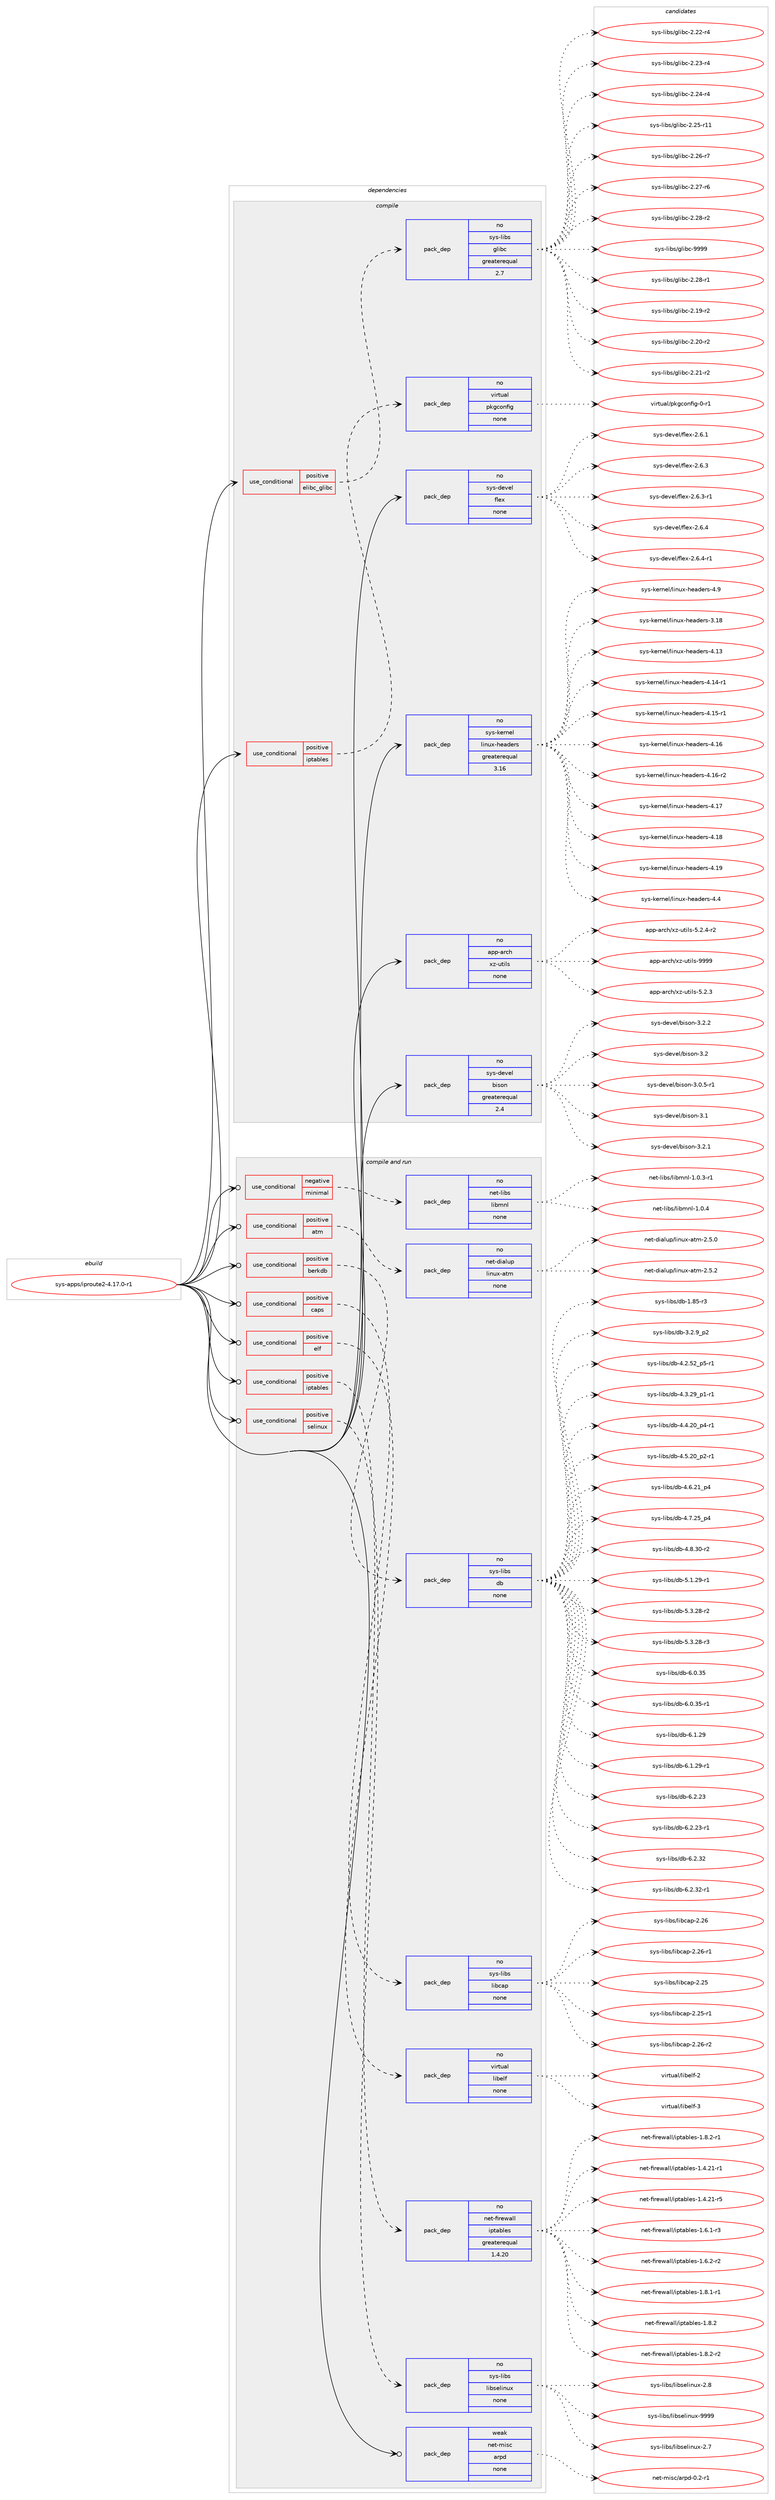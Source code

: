 digraph prolog {

# *************
# Graph options
# *************

newrank=true;
concentrate=true;
compound=true;
graph [rankdir=LR,fontname=Helvetica,fontsize=10,ranksep=1.5];#, ranksep=2.5, nodesep=0.2];
edge  [arrowhead=vee];
node  [fontname=Helvetica,fontsize=10];

# **********
# The ebuild
# **********

subgraph cluster_leftcol {
color=gray;
rank=same;
label=<<i>ebuild</i>>;
id [label="sys-apps/iproute2-4.17.0-r1", color=red, width=4, href="../sys-apps/iproute2-4.17.0-r1.svg"];
}

# ****************
# The dependencies
# ****************

subgraph cluster_midcol {
color=gray;
label=<<i>dependencies</i>>;
subgraph cluster_compile {
fillcolor="#eeeeee";
style=filled;
label=<<i>compile</i>>;
subgraph cond997 {
dependency6051 [label=<<TABLE BORDER="0" CELLBORDER="1" CELLSPACING="0" CELLPADDING="4"><TR><TD ROWSPAN="3" CELLPADDING="10">use_conditional</TD></TR><TR><TD>positive</TD></TR><TR><TD>elibc_glibc</TD></TR></TABLE>>, shape=none, color=red];
subgraph pack4911 {
dependency6052 [label=<<TABLE BORDER="0" CELLBORDER="1" CELLSPACING="0" CELLPADDING="4" WIDTH="220"><TR><TD ROWSPAN="6" CELLPADDING="30">pack_dep</TD></TR><TR><TD WIDTH="110">no</TD></TR><TR><TD>sys-libs</TD></TR><TR><TD>glibc</TD></TR><TR><TD>greaterequal</TD></TR><TR><TD>2.7</TD></TR></TABLE>>, shape=none, color=blue];
}
dependency6051:e -> dependency6052:w [weight=20,style="dashed",arrowhead="vee"];
}
id:e -> dependency6051:w [weight=20,style="solid",arrowhead="vee"];
subgraph cond998 {
dependency6053 [label=<<TABLE BORDER="0" CELLBORDER="1" CELLSPACING="0" CELLPADDING="4"><TR><TD ROWSPAN="3" CELLPADDING="10">use_conditional</TD></TR><TR><TD>positive</TD></TR><TR><TD>iptables</TD></TR></TABLE>>, shape=none, color=red];
subgraph pack4912 {
dependency6054 [label=<<TABLE BORDER="0" CELLBORDER="1" CELLSPACING="0" CELLPADDING="4" WIDTH="220"><TR><TD ROWSPAN="6" CELLPADDING="30">pack_dep</TD></TR><TR><TD WIDTH="110">no</TD></TR><TR><TD>virtual</TD></TR><TR><TD>pkgconfig</TD></TR><TR><TD>none</TD></TR><TR><TD></TD></TR></TABLE>>, shape=none, color=blue];
}
dependency6053:e -> dependency6054:w [weight=20,style="dashed",arrowhead="vee"];
}
id:e -> dependency6053:w [weight=20,style="solid",arrowhead="vee"];
subgraph pack4913 {
dependency6055 [label=<<TABLE BORDER="0" CELLBORDER="1" CELLSPACING="0" CELLPADDING="4" WIDTH="220"><TR><TD ROWSPAN="6" CELLPADDING="30">pack_dep</TD></TR><TR><TD WIDTH="110">no</TD></TR><TR><TD>app-arch</TD></TR><TR><TD>xz-utils</TD></TR><TR><TD>none</TD></TR><TR><TD></TD></TR></TABLE>>, shape=none, color=blue];
}
id:e -> dependency6055:w [weight=20,style="solid",arrowhead="vee"];
subgraph pack4914 {
dependency6056 [label=<<TABLE BORDER="0" CELLBORDER="1" CELLSPACING="0" CELLPADDING="4" WIDTH="220"><TR><TD ROWSPAN="6" CELLPADDING="30">pack_dep</TD></TR><TR><TD WIDTH="110">no</TD></TR><TR><TD>sys-devel</TD></TR><TR><TD>bison</TD></TR><TR><TD>greaterequal</TD></TR><TR><TD>2.4</TD></TR></TABLE>>, shape=none, color=blue];
}
id:e -> dependency6056:w [weight=20,style="solid",arrowhead="vee"];
subgraph pack4915 {
dependency6057 [label=<<TABLE BORDER="0" CELLBORDER="1" CELLSPACING="0" CELLPADDING="4" WIDTH="220"><TR><TD ROWSPAN="6" CELLPADDING="30">pack_dep</TD></TR><TR><TD WIDTH="110">no</TD></TR><TR><TD>sys-devel</TD></TR><TR><TD>flex</TD></TR><TR><TD>none</TD></TR><TR><TD></TD></TR></TABLE>>, shape=none, color=blue];
}
id:e -> dependency6057:w [weight=20,style="solid",arrowhead="vee"];
subgraph pack4916 {
dependency6058 [label=<<TABLE BORDER="0" CELLBORDER="1" CELLSPACING="0" CELLPADDING="4" WIDTH="220"><TR><TD ROWSPAN="6" CELLPADDING="30">pack_dep</TD></TR><TR><TD WIDTH="110">no</TD></TR><TR><TD>sys-kernel</TD></TR><TR><TD>linux-headers</TD></TR><TR><TD>greaterequal</TD></TR><TR><TD>3.16</TD></TR></TABLE>>, shape=none, color=blue];
}
id:e -> dependency6058:w [weight=20,style="solid",arrowhead="vee"];
}
subgraph cluster_compileandrun {
fillcolor="#eeeeee";
style=filled;
label=<<i>compile and run</i>>;
subgraph cond999 {
dependency6059 [label=<<TABLE BORDER="0" CELLBORDER="1" CELLSPACING="0" CELLPADDING="4"><TR><TD ROWSPAN="3" CELLPADDING="10">use_conditional</TD></TR><TR><TD>negative</TD></TR><TR><TD>minimal</TD></TR></TABLE>>, shape=none, color=red];
subgraph pack4917 {
dependency6060 [label=<<TABLE BORDER="0" CELLBORDER="1" CELLSPACING="0" CELLPADDING="4" WIDTH="220"><TR><TD ROWSPAN="6" CELLPADDING="30">pack_dep</TD></TR><TR><TD WIDTH="110">no</TD></TR><TR><TD>net-libs</TD></TR><TR><TD>libmnl</TD></TR><TR><TD>none</TD></TR><TR><TD></TD></TR></TABLE>>, shape=none, color=blue];
}
dependency6059:e -> dependency6060:w [weight=20,style="dashed",arrowhead="vee"];
}
id:e -> dependency6059:w [weight=20,style="solid",arrowhead="odotvee"];
subgraph cond1000 {
dependency6061 [label=<<TABLE BORDER="0" CELLBORDER="1" CELLSPACING="0" CELLPADDING="4"><TR><TD ROWSPAN="3" CELLPADDING="10">use_conditional</TD></TR><TR><TD>positive</TD></TR><TR><TD>atm</TD></TR></TABLE>>, shape=none, color=red];
subgraph pack4918 {
dependency6062 [label=<<TABLE BORDER="0" CELLBORDER="1" CELLSPACING="0" CELLPADDING="4" WIDTH="220"><TR><TD ROWSPAN="6" CELLPADDING="30">pack_dep</TD></TR><TR><TD WIDTH="110">no</TD></TR><TR><TD>net-dialup</TD></TR><TR><TD>linux-atm</TD></TR><TR><TD>none</TD></TR><TR><TD></TD></TR></TABLE>>, shape=none, color=blue];
}
dependency6061:e -> dependency6062:w [weight=20,style="dashed",arrowhead="vee"];
}
id:e -> dependency6061:w [weight=20,style="solid",arrowhead="odotvee"];
subgraph cond1001 {
dependency6063 [label=<<TABLE BORDER="0" CELLBORDER="1" CELLSPACING="0" CELLPADDING="4"><TR><TD ROWSPAN="3" CELLPADDING="10">use_conditional</TD></TR><TR><TD>positive</TD></TR><TR><TD>berkdb</TD></TR></TABLE>>, shape=none, color=red];
subgraph pack4919 {
dependency6064 [label=<<TABLE BORDER="0" CELLBORDER="1" CELLSPACING="0" CELLPADDING="4" WIDTH="220"><TR><TD ROWSPAN="6" CELLPADDING="30">pack_dep</TD></TR><TR><TD WIDTH="110">no</TD></TR><TR><TD>sys-libs</TD></TR><TR><TD>db</TD></TR><TR><TD>none</TD></TR><TR><TD></TD></TR></TABLE>>, shape=none, color=blue];
}
dependency6063:e -> dependency6064:w [weight=20,style="dashed",arrowhead="vee"];
}
id:e -> dependency6063:w [weight=20,style="solid",arrowhead="odotvee"];
subgraph cond1002 {
dependency6065 [label=<<TABLE BORDER="0" CELLBORDER="1" CELLSPACING="0" CELLPADDING="4"><TR><TD ROWSPAN="3" CELLPADDING="10">use_conditional</TD></TR><TR><TD>positive</TD></TR><TR><TD>caps</TD></TR></TABLE>>, shape=none, color=red];
subgraph pack4920 {
dependency6066 [label=<<TABLE BORDER="0" CELLBORDER="1" CELLSPACING="0" CELLPADDING="4" WIDTH="220"><TR><TD ROWSPAN="6" CELLPADDING="30">pack_dep</TD></TR><TR><TD WIDTH="110">no</TD></TR><TR><TD>sys-libs</TD></TR><TR><TD>libcap</TD></TR><TR><TD>none</TD></TR><TR><TD></TD></TR></TABLE>>, shape=none, color=blue];
}
dependency6065:e -> dependency6066:w [weight=20,style="dashed",arrowhead="vee"];
}
id:e -> dependency6065:w [weight=20,style="solid",arrowhead="odotvee"];
subgraph cond1003 {
dependency6067 [label=<<TABLE BORDER="0" CELLBORDER="1" CELLSPACING="0" CELLPADDING="4"><TR><TD ROWSPAN="3" CELLPADDING="10">use_conditional</TD></TR><TR><TD>positive</TD></TR><TR><TD>elf</TD></TR></TABLE>>, shape=none, color=red];
subgraph pack4921 {
dependency6068 [label=<<TABLE BORDER="0" CELLBORDER="1" CELLSPACING="0" CELLPADDING="4" WIDTH="220"><TR><TD ROWSPAN="6" CELLPADDING="30">pack_dep</TD></TR><TR><TD WIDTH="110">no</TD></TR><TR><TD>virtual</TD></TR><TR><TD>libelf</TD></TR><TR><TD>none</TD></TR><TR><TD></TD></TR></TABLE>>, shape=none, color=blue];
}
dependency6067:e -> dependency6068:w [weight=20,style="dashed",arrowhead="vee"];
}
id:e -> dependency6067:w [weight=20,style="solid",arrowhead="odotvee"];
subgraph cond1004 {
dependency6069 [label=<<TABLE BORDER="0" CELLBORDER="1" CELLSPACING="0" CELLPADDING="4"><TR><TD ROWSPAN="3" CELLPADDING="10">use_conditional</TD></TR><TR><TD>positive</TD></TR><TR><TD>iptables</TD></TR></TABLE>>, shape=none, color=red];
subgraph pack4922 {
dependency6070 [label=<<TABLE BORDER="0" CELLBORDER="1" CELLSPACING="0" CELLPADDING="4" WIDTH="220"><TR><TD ROWSPAN="6" CELLPADDING="30">pack_dep</TD></TR><TR><TD WIDTH="110">no</TD></TR><TR><TD>net-firewall</TD></TR><TR><TD>iptables</TD></TR><TR><TD>greaterequal</TD></TR><TR><TD>1.4.20</TD></TR></TABLE>>, shape=none, color=blue];
}
dependency6069:e -> dependency6070:w [weight=20,style="dashed",arrowhead="vee"];
}
id:e -> dependency6069:w [weight=20,style="solid",arrowhead="odotvee"];
subgraph cond1005 {
dependency6071 [label=<<TABLE BORDER="0" CELLBORDER="1" CELLSPACING="0" CELLPADDING="4"><TR><TD ROWSPAN="3" CELLPADDING="10">use_conditional</TD></TR><TR><TD>positive</TD></TR><TR><TD>selinux</TD></TR></TABLE>>, shape=none, color=red];
subgraph pack4923 {
dependency6072 [label=<<TABLE BORDER="0" CELLBORDER="1" CELLSPACING="0" CELLPADDING="4" WIDTH="220"><TR><TD ROWSPAN="6" CELLPADDING="30">pack_dep</TD></TR><TR><TD WIDTH="110">no</TD></TR><TR><TD>sys-libs</TD></TR><TR><TD>libselinux</TD></TR><TR><TD>none</TD></TR><TR><TD></TD></TR></TABLE>>, shape=none, color=blue];
}
dependency6071:e -> dependency6072:w [weight=20,style="dashed",arrowhead="vee"];
}
id:e -> dependency6071:w [weight=20,style="solid",arrowhead="odotvee"];
subgraph pack4924 {
dependency6073 [label=<<TABLE BORDER="0" CELLBORDER="1" CELLSPACING="0" CELLPADDING="4" WIDTH="220"><TR><TD ROWSPAN="6" CELLPADDING="30">pack_dep</TD></TR><TR><TD WIDTH="110">weak</TD></TR><TR><TD>net-misc</TD></TR><TR><TD>arpd</TD></TR><TR><TD>none</TD></TR><TR><TD></TD></TR></TABLE>>, shape=none, color=blue];
}
id:e -> dependency6073:w [weight=20,style="solid",arrowhead="odotvee"];
}
subgraph cluster_run {
fillcolor="#eeeeee";
style=filled;
label=<<i>run</i>>;
}
}

# **************
# The candidates
# **************

subgraph cluster_choices {
rank=same;
color=gray;
label=<<i>candidates</i>>;

subgraph choice4911 {
color=black;
nodesep=1;
choice115121115451081059811547103108105989945504650564511449 [label="sys-libs/glibc-2.28-r1", color=red, width=4,href="../sys-libs/glibc-2.28-r1.svg"];
choice115121115451081059811547103108105989945504649574511450 [label="sys-libs/glibc-2.19-r2", color=red, width=4,href="../sys-libs/glibc-2.19-r2.svg"];
choice115121115451081059811547103108105989945504650484511450 [label="sys-libs/glibc-2.20-r2", color=red, width=4,href="../sys-libs/glibc-2.20-r2.svg"];
choice115121115451081059811547103108105989945504650494511450 [label="sys-libs/glibc-2.21-r2", color=red, width=4,href="../sys-libs/glibc-2.21-r2.svg"];
choice115121115451081059811547103108105989945504650504511452 [label="sys-libs/glibc-2.22-r4", color=red, width=4,href="../sys-libs/glibc-2.22-r4.svg"];
choice115121115451081059811547103108105989945504650514511452 [label="sys-libs/glibc-2.23-r4", color=red, width=4,href="../sys-libs/glibc-2.23-r4.svg"];
choice115121115451081059811547103108105989945504650524511452 [label="sys-libs/glibc-2.24-r4", color=red, width=4,href="../sys-libs/glibc-2.24-r4.svg"];
choice11512111545108105981154710310810598994550465053451144949 [label="sys-libs/glibc-2.25-r11", color=red, width=4,href="../sys-libs/glibc-2.25-r11.svg"];
choice115121115451081059811547103108105989945504650544511455 [label="sys-libs/glibc-2.26-r7", color=red, width=4,href="../sys-libs/glibc-2.26-r7.svg"];
choice115121115451081059811547103108105989945504650554511454 [label="sys-libs/glibc-2.27-r6", color=red, width=4,href="../sys-libs/glibc-2.27-r6.svg"];
choice115121115451081059811547103108105989945504650564511450 [label="sys-libs/glibc-2.28-r2", color=red, width=4,href="../sys-libs/glibc-2.28-r2.svg"];
choice11512111545108105981154710310810598994557575757 [label="sys-libs/glibc-9999", color=red, width=4,href="../sys-libs/glibc-9999.svg"];
dependency6052:e -> choice115121115451081059811547103108105989945504650564511449:w [style=dotted,weight="100"];
dependency6052:e -> choice115121115451081059811547103108105989945504649574511450:w [style=dotted,weight="100"];
dependency6052:e -> choice115121115451081059811547103108105989945504650484511450:w [style=dotted,weight="100"];
dependency6052:e -> choice115121115451081059811547103108105989945504650494511450:w [style=dotted,weight="100"];
dependency6052:e -> choice115121115451081059811547103108105989945504650504511452:w [style=dotted,weight="100"];
dependency6052:e -> choice115121115451081059811547103108105989945504650514511452:w [style=dotted,weight="100"];
dependency6052:e -> choice115121115451081059811547103108105989945504650524511452:w [style=dotted,weight="100"];
dependency6052:e -> choice11512111545108105981154710310810598994550465053451144949:w [style=dotted,weight="100"];
dependency6052:e -> choice115121115451081059811547103108105989945504650544511455:w [style=dotted,weight="100"];
dependency6052:e -> choice115121115451081059811547103108105989945504650554511454:w [style=dotted,weight="100"];
dependency6052:e -> choice115121115451081059811547103108105989945504650564511450:w [style=dotted,weight="100"];
dependency6052:e -> choice11512111545108105981154710310810598994557575757:w [style=dotted,weight="100"];
}
subgraph choice4912 {
color=black;
nodesep=1;
choice11810511411611797108471121071039911111010210510345484511449 [label="virtual/pkgconfig-0-r1", color=red, width=4,href="../virtual/pkgconfig-0-r1.svg"];
dependency6054:e -> choice11810511411611797108471121071039911111010210510345484511449:w [style=dotted,weight="100"];
}
subgraph choice4913 {
color=black;
nodesep=1;
choice971121124597114991044712012245117116105108115455346504651 [label="app-arch/xz-utils-5.2.3", color=red, width=4,href="../app-arch/xz-utils-5.2.3.svg"];
choice9711211245971149910447120122451171161051081154553465046524511450 [label="app-arch/xz-utils-5.2.4-r2", color=red, width=4,href="../app-arch/xz-utils-5.2.4-r2.svg"];
choice9711211245971149910447120122451171161051081154557575757 [label="app-arch/xz-utils-9999", color=red, width=4,href="../app-arch/xz-utils-9999.svg"];
dependency6055:e -> choice971121124597114991044712012245117116105108115455346504651:w [style=dotted,weight="100"];
dependency6055:e -> choice9711211245971149910447120122451171161051081154553465046524511450:w [style=dotted,weight="100"];
dependency6055:e -> choice9711211245971149910447120122451171161051081154557575757:w [style=dotted,weight="100"];
}
subgraph choice4914 {
color=black;
nodesep=1;
choice11512111545100101118101108479810511511111045514650 [label="sys-devel/bison-3.2", color=red, width=4,href="../sys-devel/bison-3.2.svg"];
choice1151211154510010111810110847981051151111104551464846534511449 [label="sys-devel/bison-3.0.5-r1", color=red, width=4,href="../sys-devel/bison-3.0.5-r1.svg"];
choice11512111545100101118101108479810511511111045514649 [label="sys-devel/bison-3.1", color=red, width=4,href="../sys-devel/bison-3.1.svg"];
choice115121115451001011181011084798105115111110455146504649 [label="sys-devel/bison-3.2.1", color=red, width=4,href="../sys-devel/bison-3.2.1.svg"];
choice115121115451001011181011084798105115111110455146504650 [label="sys-devel/bison-3.2.2", color=red, width=4,href="../sys-devel/bison-3.2.2.svg"];
dependency6056:e -> choice11512111545100101118101108479810511511111045514650:w [style=dotted,weight="100"];
dependency6056:e -> choice1151211154510010111810110847981051151111104551464846534511449:w [style=dotted,weight="100"];
dependency6056:e -> choice11512111545100101118101108479810511511111045514649:w [style=dotted,weight="100"];
dependency6056:e -> choice115121115451001011181011084798105115111110455146504649:w [style=dotted,weight="100"];
dependency6056:e -> choice115121115451001011181011084798105115111110455146504650:w [style=dotted,weight="100"];
}
subgraph choice4915 {
color=black;
nodesep=1;
choice1151211154510010111810110847102108101120455046544649 [label="sys-devel/flex-2.6.1", color=red, width=4,href="../sys-devel/flex-2.6.1.svg"];
choice1151211154510010111810110847102108101120455046544651 [label="sys-devel/flex-2.6.3", color=red, width=4,href="../sys-devel/flex-2.6.3.svg"];
choice11512111545100101118101108471021081011204550465446514511449 [label="sys-devel/flex-2.6.3-r1", color=red, width=4,href="../sys-devel/flex-2.6.3-r1.svg"];
choice1151211154510010111810110847102108101120455046544652 [label="sys-devel/flex-2.6.4", color=red, width=4,href="../sys-devel/flex-2.6.4.svg"];
choice11512111545100101118101108471021081011204550465446524511449 [label="sys-devel/flex-2.6.4-r1", color=red, width=4,href="../sys-devel/flex-2.6.4-r1.svg"];
dependency6057:e -> choice1151211154510010111810110847102108101120455046544649:w [style=dotted,weight="100"];
dependency6057:e -> choice1151211154510010111810110847102108101120455046544651:w [style=dotted,weight="100"];
dependency6057:e -> choice11512111545100101118101108471021081011204550465446514511449:w [style=dotted,weight="100"];
dependency6057:e -> choice1151211154510010111810110847102108101120455046544652:w [style=dotted,weight="100"];
dependency6057:e -> choice11512111545100101118101108471021081011204550465446524511449:w [style=dotted,weight="100"];
}
subgraph choice4916 {
color=black;
nodesep=1;
choice115121115451071011141101011084710810511011712045104101971001011141154551464956 [label="sys-kernel/linux-headers-3.18", color=red, width=4,href="../sys-kernel/linux-headers-3.18.svg"];
choice115121115451071011141101011084710810511011712045104101971001011141154552464951 [label="sys-kernel/linux-headers-4.13", color=red, width=4,href="../sys-kernel/linux-headers-4.13.svg"];
choice1151211154510710111411010110847108105110117120451041019710010111411545524649524511449 [label="sys-kernel/linux-headers-4.14-r1", color=red, width=4,href="../sys-kernel/linux-headers-4.14-r1.svg"];
choice1151211154510710111411010110847108105110117120451041019710010111411545524649534511449 [label="sys-kernel/linux-headers-4.15-r1", color=red, width=4,href="../sys-kernel/linux-headers-4.15-r1.svg"];
choice115121115451071011141101011084710810511011712045104101971001011141154552464954 [label="sys-kernel/linux-headers-4.16", color=red, width=4,href="../sys-kernel/linux-headers-4.16.svg"];
choice1151211154510710111411010110847108105110117120451041019710010111411545524649544511450 [label="sys-kernel/linux-headers-4.16-r2", color=red, width=4,href="../sys-kernel/linux-headers-4.16-r2.svg"];
choice115121115451071011141101011084710810511011712045104101971001011141154552464955 [label="sys-kernel/linux-headers-4.17", color=red, width=4,href="../sys-kernel/linux-headers-4.17.svg"];
choice115121115451071011141101011084710810511011712045104101971001011141154552464956 [label="sys-kernel/linux-headers-4.18", color=red, width=4,href="../sys-kernel/linux-headers-4.18.svg"];
choice115121115451071011141101011084710810511011712045104101971001011141154552464957 [label="sys-kernel/linux-headers-4.19", color=red, width=4,href="../sys-kernel/linux-headers-4.19.svg"];
choice1151211154510710111411010110847108105110117120451041019710010111411545524652 [label="sys-kernel/linux-headers-4.4", color=red, width=4,href="../sys-kernel/linux-headers-4.4.svg"];
choice1151211154510710111411010110847108105110117120451041019710010111411545524657 [label="sys-kernel/linux-headers-4.9", color=red, width=4,href="../sys-kernel/linux-headers-4.9.svg"];
dependency6058:e -> choice115121115451071011141101011084710810511011712045104101971001011141154551464956:w [style=dotted,weight="100"];
dependency6058:e -> choice115121115451071011141101011084710810511011712045104101971001011141154552464951:w [style=dotted,weight="100"];
dependency6058:e -> choice1151211154510710111411010110847108105110117120451041019710010111411545524649524511449:w [style=dotted,weight="100"];
dependency6058:e -> choice1151211154510710111411010110847108105110117120451041019710010111411545524649534511449:w [style=dotted,weight="100"];
dependency6058:e -> choice115121115451071011141101011084710810511011712045104101971001011141154552464954:w [style=dotted,weight="100"];
dependency6058:e -> choice1151211154510710111411010110847108105110117120451041019710010111411545524649544511450:w [style=dotted,weight="100"];
dependency6058:e -> choice115121115451071011141101011084710810511011712045104101971001011141154552464955:w [style=dotted,weight="100"];
dependency6058:e -> choice115121115451071011141101011084710810511011712045104101971001011141154552464956:w [style=dotted,weight="100"];
dependency6058:e -> choice115121115451071011141101011084710810511011712045104101971001011141154552464957:w [style=dotted,weight="100"];
dependency6058:e -> choice1151211154510710111411010110847108105110117120451041019710010111411545524652:w [style=dotted,weight="100"];
dependency6058:e -> choice1151211154510710111411010110847108105110117120451041019710010111411545524657:w [style=dotted,weight="100"];
}
subgraph choice4917 {
color=black;
nodesep=1;
choice110101116451081059811547108105981091101084549464846514511449 [label="net-libs/libmnl-1.0.3-r1", color=red, width=4,href="../net-libs/libmnl-1.0.3-r1.svg"];
choice11010111645108105981154710810598109110108454946484652 [label="net-libs/libmnl-1.0.4", color=red, width=4,href="../net-libs/libmnl-1.0.4.svg"];
dependency6060:e -> choice110101116451081059811547108105981091101084549464846514511449:w [style=dotted,weight="100"];
dependency6060:e -> choice11010111645108105981154710810598109110108454946484652:w [style=dotted,weight="100"];
}
subgraph choice4918 {
color=black;
nodesep=1;
choice1101011164510010597108117112471081051101171204597116109455046534648 [label="net-dialup/linux-atm-2.5.0", color=red, width=4,href="../net-dialup/linux-atm-2.5.0.svg"];
choice1101011164510010597108117112471081051101171204597116109455046534650 [label="net-dialup/linux-atm-2.5.2", color=red, width=4,href="../net-dialup/linux-atm-2.5.2.svg"];
dependency6062:e -> choice1101011164510010597108117112471081051101171204597116109455046534648:w [style=dotted,weight="100"];
dependency6062:e -> choice1101011164510010597108117112471081051101171204597116109455046534650:w [style=dotted,weight="100"];
}
subgraph choice4919 {
color=black;
nodesep=1;
choice1151211154510810598115471009845494656534511451 [label="sys-libs/db-1.85-r3", color=red, width=4,href="../sys-libs/db-1.85-r3.svg"];
choice115121115451081059811547100984551465046579511250 [label="sys-libs/db-3.2.9_p2", color=red, width=4,href="../sys-libs/db-3.2.9_p2.svg"];
choice115121115451081059811547100984552465046535095112534511449 [label="sys-libs/db-4.2.52_p5-r1", color=red, width=4,href="../sys-libs/db-4.2.52_p5-r1.svg"];
choice115121115451081059811547100984552465146505795112494511449 [label="sys-libs/db-4.3.29_p1-r1", color=red, width=4,href="../sys-libs/db-4.3.29_p1-r1.svg"];
choice115121115451081059811547100984552465246504895112524511449 [label="sys-libs/db-4.4.20_p4-r1", color=red, width=4,href="../sys-libs/db-4.4.20_p4-r1.svg"];
choice115121115451081059811547100984552465346504895112504511449 [label="sys-libs/db-4.5.20_p2-r1", color=red, width=4,href="../sys-libs/db-4.5.20_p2-r1.svg"];
choice11512111545108105981154710098455246544650499511252 [label="sys-libs/db-4.6.21_p4", color=red, width=4,href="../sys-libs/db-4.6.21_p4.svg"];
choice11512111545108105981154710098455246554650539511252 [label="sys-libs/db-4.7.25_p4", color=red, width=4,href="../sys-libs/db-4.7.25_p4.svg"];
choice11512111545108105981154710098455246564651484511450 [label="sys-libs/db-4.8.30-r2", color=red, width=4,href="../sys-libs/db-4.8.30-r2.svg"];
choice11512111545108105981154710098455346494650574511449 [label="sys-libs/db-5.1.29-r1", color=red, width=4,href="../sys-libs/db-5.1.29-r1.svg"];
choice11512111545108105981154710098455346514650564511450 [label="sys-libs/db-5.3.28-r2", color=red, width=4,href="../sys-libs/db-5.3.28-r2.svg"];
choice11512111545108105981154710098455346514650564511451 [label="sys-libs/db-5.3.28-r3", color=red, width=4,href="../sys-libs/db-5.3.28-r3.svg"];
choice1151211154510810598115471009845544648465153 [label="sys-libs/db-6.0.35", color=red, width=4,href="../sys-libs/db-6.0.35.svg"];
choice11512111545108105981154710098455446484651534511449 [label="sys-libs/db-6.0.35-r1", color=red, width=4,href="../sys-libs/db-6.0.35-r1.svg"];
choice1151211154510810598115471009845544649465057 [label="sys-libs/db-6.1.29", color=red, width=4,href="../sys-libs/db-6.1.29.svg"];
choice11512111545108105981154710098455446494650574511449 [label="sys-libs/db-6.1.29-r1", color=red, width=4,href="../sys-libs/db-6.1.29-r1.svg"];
choice1151211154510810598115471009845544650465051 [label="sys-libs/db-6.2.23", color=red, width=4,href="../sys-libs/db-6.2.23.svg"];
choice11512111545108105981154710098455446504650514511449 [label="sys-libs/db-6.2.23-r1", color=red, width=4,href="../sys-libs/db-6.2.23-r1.svg"];
choice1151211154510810598115471009845544650465150 [label="sys-libs/db-6.2.32", color=red, width=4,href="../sys-libs/db-6.2.32.svg"];
choice11512111545108105981154710098455446504651504511449 [label="sys-libs/db-6.2.32-r1", color=red, width=4,href="../sys-libs/db-6.2.32-r1.svg"];
dependency6064:e -> choice1151211154510810598115471009845494656534511451:w [style=dotted,weight="100"];
dependency6064:e -> choice115121115451081059811547100984551465046579511250:w [style=dotted,weight="100"];
dependency6064:e -> choice115121115451081059811547100984552465046535095112534511449:w [style=dotted,weight="100"];
dependency6064:e -> choice115121115451081059811547100984552465146505795112494511449:w [style=dotted,weight="100"];
dependency6064:e -> choice115121115451081059811547100984552465246504895112524511449:w [style=dotted,weight="100"];
dependency6064:e -> choice115121115451081059811547100984552465346504895112504511449:w [style=dotted,weight="100"];
dependency6064:e -> choice11512111545108105981154710098455246544650499511252:w [style=dotted,weight="100"];
dependency6064:e -> choice11512111545108105981154710098455246554650539511252:w [style=dotted,weight="100"];
dependency6064:e -> choice11512111545108105981154710098455246564651484511450:w [style=dotted,weight="100"];
dependency6064:e -> choice11512111545108105981154710098455346494650574511449:w [style=dotted,weight="100"];
dependency6064:e -> choice11512111545108105981154710098455346514650564511450:w [style=dotted,weight="100"];
dependency6064:e -> choice11512111545108105981154710098455346514650564511451:w [style=dotted,weight="100"];
dependency6064:e -> choice1151211154510810598115471009845544648465153:w [style=dotted,weight="100"];
dependency6064:e -> choice11512111545108105981154710098455446484651534511449:w [style=dotted,weight="100"];
dependency6064:e -> choice1151211154510810598115471009845544649465057:w [style=dotted,weight="100"];
dependency6064:e -> choice11512111545108105981154710098455446494650574511449:w [style=dotted,weight="100"];
dependency6064:e -> choice1151211154510810598115471009845544650465051:w [style=dotted,weight="100"];
dependency6064:e -> choice11512111545108105981154710098455446504650514511449:w [style=dotted,weight="100"];
dependency6064:e -> choice1151211154510810598115471009845544650465150:w [style=dotted,weight="100"];
dependency6064:e -> choice11512111545108105981154710098455446504651504511449:w [style=dotted,weight="100"];
}
subgraph choice4920 {
color=black;
nodesep=1;
choice1151211154510810598115471081059899971124550465054 [label="sys-libs/libcap-2.26", color=red, width=4,href="../sys-libs/libcap-2.26.svg"];
choice11512111545108105981154710810598999711245504650544511449 [label="sys-libs/libcap-2.26-r1", color=red, width=4,href="../sys-libs/libcap-2.26-r1.svg"];
choice1151211154510810598115471081059899971124550465053 [label="sys-libs/libcap-2.25", color=red, width=4,href="../sys-libs/libcap-2.25.svg"];
choice11512111545108105981154710810598999711245504650534511449 [label="sys-libs/libcap-2.25-r1", color=red, width=4,href="../sys-libs/libcap-2.25-r1.svg"];
choice11512111545108105981154710810598999711245504650544511450 [label="sys-libs/libcap-2.26-r2", color=red, width=4,href="../sys-libs/libcap-2.26-r2.svg"];
dependency6066:e -> choice1151211154510810598115471081059899971124550465054:w [style=dotted,weight="100"];
dependency6066:e -> choice11512111545108105981154710810598999711245504650544511449:w [style=dotted,weight="100"];
dependency6066:e -> choice1151211154510810598115471081059899971124550465053:w [style=dotted,weight="100"];
dependency6066:e -> choice11512111545108105981154710810598999711245504650534511449:w [style=dotted,weight="100"];
dependency6066:e -> choice11512111545108105981154710810598999711245504650544511450:w [style=dotted,weight="100"];
}
subgraph choice4921 {
color=black;
nodesep=1;
choice1181051141161179710847108105981011081024550 [label="virtual/libelf-2", color=red, width=4,href="../virtual/libelf-2.svg"];
choice1181051141161179710847108105981011081024551 [label="virtual/libelf-3", color=red, width=4,href="../virtual/libelf-3.svg"];
dependency6068:e -> choice1181051141161179710847108105981011081024550:w [style=dotted,weight="100"];
dependency6068:e -> choice1181051141161179710847108105981011081024551:w [style=dotted,weight="100"];
}
subgraph choice4922 {
color=black;
nodesep=1;
choice11010111645102105114101119971081084710511211697981081011154549465646504511449 [label="net-firewall/iptables-1.8.2-r1", color=red, width=4,href="../net-firewall/iptables-1.8.2-r1.svg"];
choice1101011164510210511410111997108108471051121169798108101115454946524650494511449 [label="net-firewall/iptables-1.4.21-r1", color=red, width=4,href="../net-firewall/iptables-1.4.21-r1.svg"];
choice1101011164510210511410111997108108471051121169798108101115454946524650494511453 [label="net-firewall/iptables-1.4.21-r5", color=red, width=4,href="../net-firewall/iptables-1.4.21-r5.svg"];
choice11010111645102105114101119971081084710511211697981081011154549465446494511451 [label="net-firewall/iptables-1.6.1-r3", color=red, width=4,href="../net-firewall/iptables-1.6.1-r3.svg"];
choice11010111645102105114101119971081084710511211697981081011154549465446504511450 [label="net-firewall/iptables-1.6.2-r2", color=red, width=4,href="../net-firewall/iptables-1.6.2-r2.svg"];
choice11010111645102105114101119971081084710511211697981081011154549465646494511449 [label="net-firewall/iptables-1.8.1-r1", color=red, width=4,href="../net-firewall/iptables-1.8.1-r1.svg"];
choice1101011164510210511410111997108108471051121169798108101115454946564650 [label="net-firewall/iptables-1.8.2", color=red, width=4,href="../net-firewall/iptables-1.8.2.svg"];
choice11010111645102105114101119971081084710511211697981081011154549465646504511450 [label="net-firewall/iptables-1.8.2-r2", color=red, width=4,href="../net-firewall/iptables-1.8.2-r2.svg"];
dependency6070:e -> choice11010111645102105114101119971081084710511211697981081011154549465646504511449:w [style=dotted,weight="100"];
dependency6070:e -> choice1101011164510210511410111997108108471051121169798108101115454946524650494511449:w [style=dotted,weight="100"];
dependency6070:e -> choice1101011164510210511410111997108108471051121169798108101115454946524650494511453:w [style=dotted,weight="100"];
dependency6070:e -> choice11010111645102105114101119971081084710511211697981081011154549465446494511451:w [style=dotted,weight="100"];
dependency6070:e -> choice11010111645102105114101119971081084710511211697981081011154549465446504511450:w [style=dotted,weight="100"];
dependency6070:e -> choice11010111645102105114101119971081084710511211697981081011154549465646494511449:w [style=dotted,weight="100"];
dependency6070:e -> choice1101011164510210511410111997108108471051121169798108101115454946564650:w [style=dotted,weight="100"];
dependency6070:e -> choice11010111645102105114101119971081084710511211697981081011154549465646504511450:w [style=dotted,weight="100"];
}
subgraph choice4923 {
color=black;
nodesep=1;
choice1151211154510810598115471081059811510110810511011712045504655 [label="sys-libs/libselinux-2.7", color=red, width=4,href="../sys-libs/libselinux-2.7.svg"];
choice1151211154510810598115471081059811510110810511011712045504656 [label="sys-libs/libselinux-2.8", color=red, width=4,href="../sys-libs/libselinux-2.8.svg"];
choice115121115451081059811547108105981151011081051101171204557575757 [label="sys-libs/libselinux-9999", color=red, width=4,href="../sys-libs/libselinux-9999.svg"];
dependency6072:e -> choice1151211154510810598115471081059811510110810511011712045504655:w [style=dotted,weight="100"];
dependency6072:e -> choice1151211154510810598115471081059811510110810511011712045504656:w [style=dotted,weight="100"];
dependency6072:e -> choice115121115451081059811547108105981151011081051101171204557575757:w [style=dotted,weight="100"];
}
subgraph choice4924 {
color=black;
nodesep=1;
choice11010111645109105115994797114112100454846504511449 [label="net-misc/arpd-0.2-r1", color=red, width=4,href="../net-misc/arpd-0.2-r1.svg"];
dependency6073:e -> choice11010111645109105115994797114112100454846504511449:w [style=dotted,weight="100"];
}
}

}
